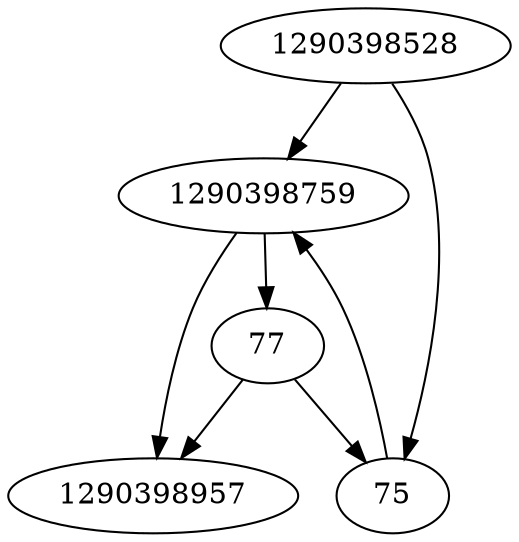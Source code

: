 strict digraph  {
1290398528;
1290398759;
75;
1290398957;
77;
1290398528 -> 1290398759;
1290398528 -> 75;
1290398759 -> 1290398957;
1290398759 -> 77;
75 -> 1290398759;
77 -> 1290398957;
77 -> 75;
}
